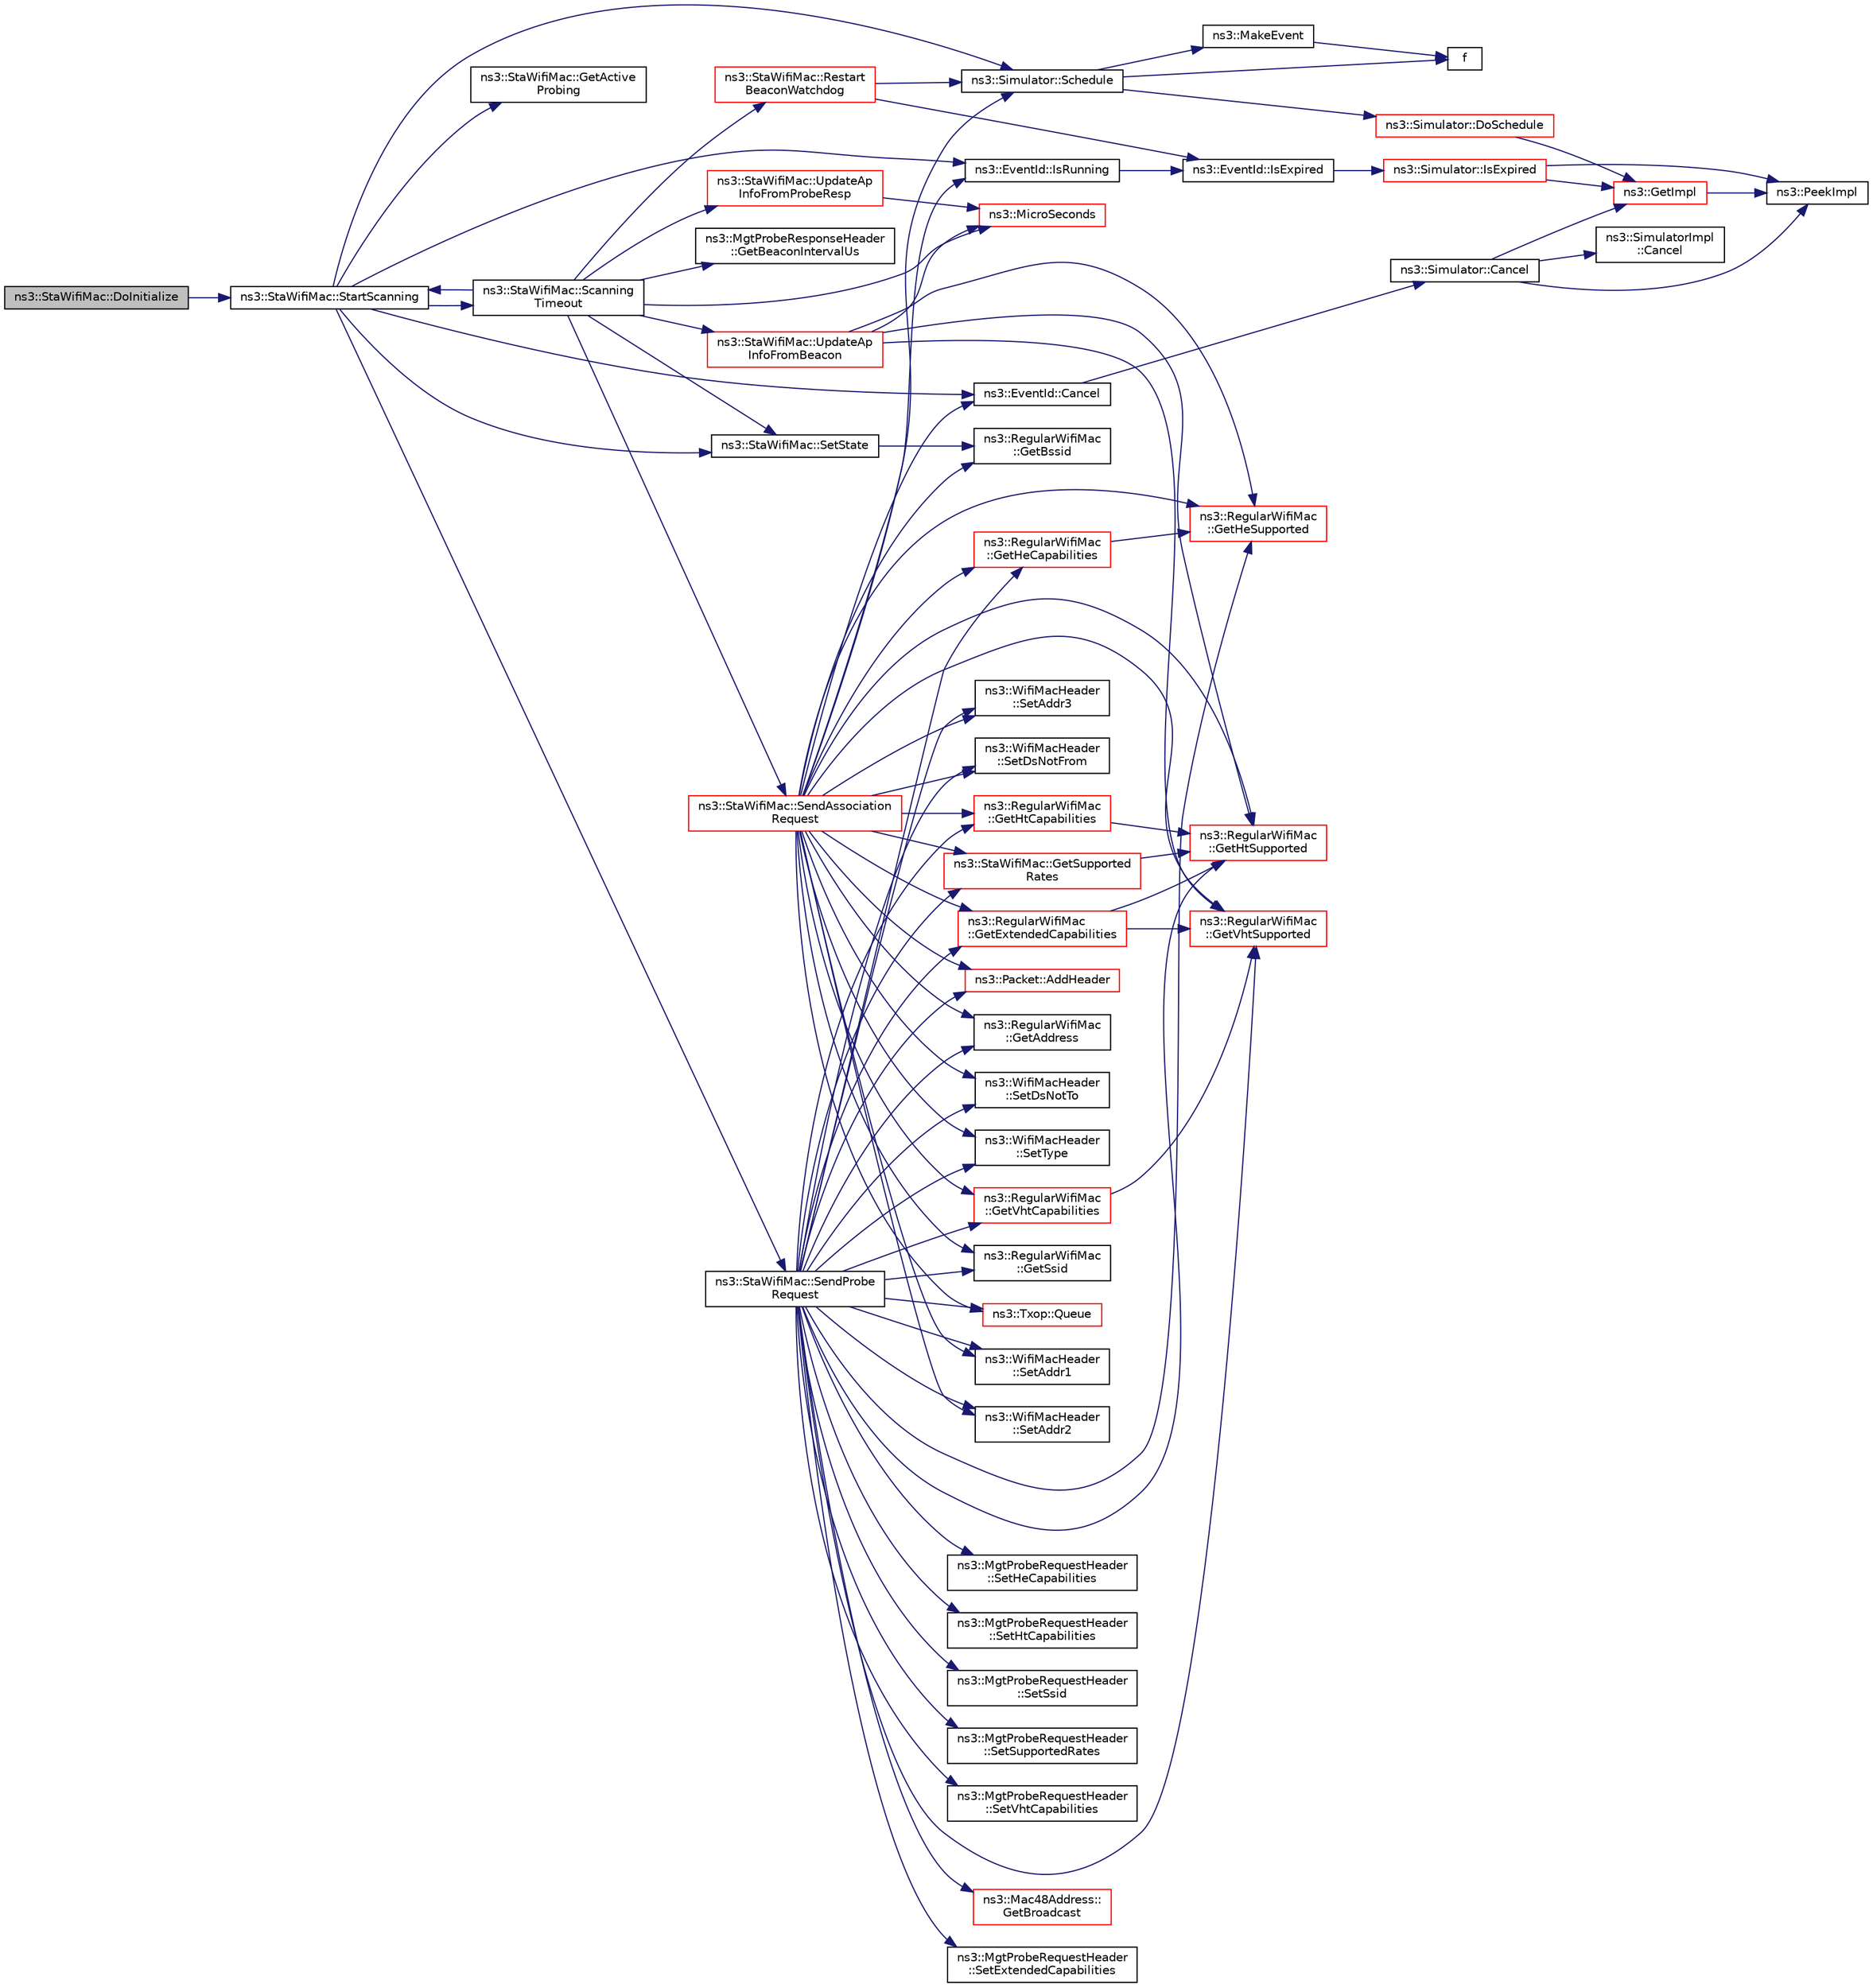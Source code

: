 digraph "ns3::StaWifiMac::DoInitialize"
{
 // LATEX_PDF_SIZE
  edge [fontname="Helvetica",fontsize="10",labelfontname="Helvetica",labelfontsize="10"];
  node [fontname="Helvetica",fontsize="10",shape=record];
  rankdir="LR";
  Node1 [label="ns3::StaWifiMac::DoInitialize",height=0.2,width=0.4,color="black", fillcolor="grey75", style="filled", fontcolor="black",tooltip="Initialize() implementation."];
  Node1 -> Node2 [color="midnightblue",fontsize="10",style="solid",fontname="Helvetica"];
  Node2 [label="ns3::StaWifiMac::StartScanning",height=0.2,width=0.4,color="black", fillcolor="white", style="filled",URL="$classns3_1_1_sta_wifi_mac.html#a9c007448763eb89846914c4c836cacc1",tooltip="Start the scanning process which trigger active or passive scanning based on the active probing flag."];
  Node2 -> Node3 [color="midnightblue",fontsize="10",style="solid",fontname="Helvetica"];
  Node3 [label="ns3::EventId::Cancel",height=0.2,width=0.4,color="black", fillcolor="white", style="filled",URL="$classns3_1_1_event_id.html#a993ae94e48e014e1afd47edb16db7a11",tooltip="This method is syntactic sugar for the ns3::Simulator::Cancel method."];
  Node3 -> Node4 [color="midnightblue",fontsize="10",style="solid",fontname="Helvetica"];
  Node4 [label="ns3::Simulator::Cancel",height=0.2,width=0.4,color="black", fillcolor="white", style="filled",URL="$classns3_1_1_simulator.html#a1b903a62d6117ef28f7ba3c6500689bf",tooltip="Set the cancel bit on this event: the event's associated function will not be invoked when it expires..."];
  Node4 -> Node5 [color="midnightblue",fontsize="10",style="solid",fontname="Helvetica"];
  Node5 [label="ns3::SimulatorImpl\l::Cancel",height=0.2,width=0.4,color="black", fillcolor="white", style="filled",URL="$classns3_1_1_simulator_impl.html#ad117e616c99c915ddac6267a74804807",tooltip="Set the cancel bit on this event: the event's associated function will not be invoked when it expires..."];
  Node4 -> Node6 [color="midnightblue",fontsize="10",style="solid",fontname="Helvetica"];
  Node6 [label="ns3::GetImpl",height=0.2,width=0.4,color="red", fillcolor="white", style="filled",URL="$group__simulator.html#ga42eb4eddad41528d4d99794a3dae3fd0",tooltip="Get the SimulatorImpl singleton."];
  Node6 -> Node55 [color="midnightblue",fontsize="10",style="solid",fontname="Helvetica"];
  Node55 [label="ns3::PeekImpl",height=0.2,width=0.4,color="black", fillcolor="white", style="filled",URL="$group__simulator.html#ga233c5c38de117e4e4a5a9cd168694792",tooltip="Get the static SimulatorImpl instance."];
  Node4 -> Node55 [color="midnightblue",fontsize="10",style="solid",fontname="Helvetica"];
  Node2 -> Node57 [color="midnightblue",fontsize="10",style="solid",fontname="Helvetica"];
  Node57 [label="ns3::StaWifiMac::GetActive\lProbing",height=0.2,width=0.4,color="black", fillcolor="white", style="filled",URL="$classns3_1_1_sta_wifi_mac.html#aebc2fbfa1d215bfd3ff26a7f78b78b98",tooltip="Return whether active probing is enabled."];
  Node2 -> Node58 [color="midnightblue",fontsize="10",style="solid",fontname="Helvetica"];
  Node58 [label="ns3::EventId::IsRunning",height=0.2,width=0.4,color="black", fillcolor="white", style="filled",URL="$classns3_1_1_event_id.html#a8b41e6f8c54db6bede8a7dcaf917074a",tooltip="This method is syntactic sugar for !IsExpired()."];
  Node58 -> Node59 [color="midnightblue",fontsize="10",style="solid",fontname="Helvetica"];
  Node59 [label="ns3::EventId::IsExpired",height=0.2,width=0.4,color="black", fillcolor="white", style="filled",URL="$classns3_1_1_event_id.html#acc25141054209b1a286a5471a51bd0c0",tooltip="This method is syntactic sugar for the ns3::Simulator::IsExpired method."];
  Node59 -> Node60 [color="midnightblue",fontsize="10",style="solid",fontname="Helvetica"];
  Node60 [label="ns3::Simulator::IsExpired",height=0.2,width=0.4,color="red", fillcolor="white", style="filled",URL="$classns3_1_1_simulator.html#a83ac8425c319a29b64f6d3b2ffc61e9c",tooltip="Check if an event has already run or been cancelled."];
  Node60 -> Node6 [color="midnightblue",fontsize="10",style="solid",fontname="Helvetica"];
  Node60 -> Node55 [color="midnightblue",fontsize="10",style="solid",fontname="Helvetica"];
  Node2 -> Node62 [color="midnightblue",fontsize="10",style="solid",fontname="Helvetica"];
  Node62 [label="ns3::StaWifiMac::Scanning\lTimeout",height=0.2,width=0.4,color="black", fillcolor="white", style="filled",URL="$classns3_1_1_sta_wifi_mac.html#a0813f90cc1f856b0907845686caa592f",tooltip="This method is called after wait beacon timeout or wait probe request timeout has occurred."];
  Node62 -> Node63 [color="midnightblue",fontsize="10",style="solid",fontname="Helvetica"];
  Node63 [label="ns3::MgtProbeResponseHeader\l::GetBeaconIntervalUs",height=0.2,width=0.4,color="black", fillcolor="white", style="filled",URL="$classns3_1_1_mgt_probe_response_header.html#ada0562154f9c328afd67b9071e1ac513",tooltip="Return the beacon interval in microseconds unit."];
  Node62 -> Node64 [color="midnightblue",fontsize="10",style="solid",fontname="Helvetica"];
  Node64 [label="ns3::MicroSeconds",height=0.2,width=0.4,color="red", fillcolor="white", style="filled",URL="$group__timecivil.html#ga17465a639c8d1464e76538afdd78a9f0",tooltip="Construct a Time in the indicated unit."];
  Node62 -> Node74 [color="midnightblue",fontsize="10",style="solid",fontname="Helvetica"];
  Node74 [label="ns3::StaWifiMac::Restart\lBeaconWatchdog",height=0.2,width=0.4,color="red", fillcolor="white", style="filled",URL="$classns3_1_1_sta_wifi_mac.html#a873848ee518a0190f8feb3551f3d5969",tooltip="Restarts the beacon timer."];
  Node74 -> Node59 [color="midnightblue",fontsize="10",style="solid",fontname="Helvetica"];
  Node74 -> Node78 [color="midnightblue",fontsize="10",style="solid",fontname="Helvetica"];
  Node78 [label="ns3::Simulator::Schedule",height=0.2,width=0.4,color="black", fillcolor="white", style="filled",URL="$classns3_1_1_simulator.html#a3da7d28335c8ac0e3e86781f766df241",tooltip="Schedule an event to expire after delay."];
  Node78 -> Node79 [color="midnightblue",fontsize="10",style="solid",fontname="Helvetica"];
  Node79 [label="ns3::Simulator::DoSchedule",height=0.2,width=0.4,color="red", fillcolor="white", style="filled",URL="$classns3_1_1_simulator.html#a47af23973938819bdc89cb2807e09ed5",tooltip="Implementation of the various Schedule methods."];
  Node79 -> Node6 [color="midnightblue",fontsize="10",style="solid",fontname="Helvetica"];
  Node78 -> Node88 [color="midnightblue",fontsize="10",style="solid",fontname="Helvetica"];
  Node88 [label="f",height=0.2,width=0.4,color="black", fillcolor="white", style="filled",URL="$80211b_8c.html#ae7ffc1a8f84fa47a0812b2f2b9627132",tooltip=" "];
  Node78 -> Node89 [color="midnightblue",fontsize="10",style="solid",fontname="Helvetica"];
  Node89 [label="ns3::MakeEvent",height=0.2,width=0.4,color="black", fillcolor="white", style="filled",URL="$group__makeeventfnptr.html#ga289a28a2497c18a9bd299e5e2014094b",tooltip="Make an EventImpl from a function pointer taking varying numbers of arguments."];
  Node89 -> Node88 [color="midnightblue",fontsize="10",style="solid",fontname="Helvetica"];
  Node62 -> Node93 [color="midnightblue",fontsize="10",style="solid",fontname="Helvetica"];
  Node93 [label="ns3::StaWifiMac::SendAssociation\lRequest",height=0.2,width=0.4,color="red", fillcolor="white", style="filled",URL="$classns3_1_1_sta_wifi_mac.html#af2ab6272caa11513770336a92cd714bc",tooltip="Forward an association or reassociation request packet to the DCF."];
  Node93 -> Node94 [color="midnightblue",fontsize="10",style="solid",fontname="Helvetica"];
  Node94 [label="ns3::Packet::AddHeader",height=0.2,width=0.4,color="red", fillcolor="white", style="filled",URL="$classns3_1_1_packet.html#a465108c595a0bc592095cbcab1832ed8",tooltip="Add header to this packet."];
  Node93 -> Node3 [color="midnightblue",fontsize="10",style="solid",fontname="Helvetica"];
  Node93 -> Node134 [color="midnightblue",fontsize="10",style="solid",fontname="Helvetica"];
  Node134 [label="ns3::RegularWifiMac\l::GetAddress",height=0.2,width=0.4,color="black", fillcolor="white", style="filled",URL="$classns3_1_1_regular_wifi_mac.html#aec7ede7cc93b6ec04d447b1649ab27e8",tooltip=" "];
  Node93 -> Node91 [color="midnightblue",fontsize="10",style="solid",fontname="Helvetica"];
  Node91 [label="ns3::RegularWifiMac\l::GetBssid",height=0.2,width=0.4,color="black", fillcolor="white", style="filled",URL="$classns3_1_1_regular_wifi_mac.html#ae94a96d4c653e4f0c6e501b54e63ee38",tooltip=" "];
  Node93 -> Node144 [color="midnightblue",fontsize="10",style="solid",fontname="Helvetica"];
  Node144 [label="ns3::RegularWifiMac\l::GetExtendedCapabilities",height=0.2,width=0.4,color="red", fillcolor="white", style="filled",URL="$classns3_1_1_regular_wifi_mac.html#a243c2648b9d9b54cf6b056f1d4124171",tooltip="Return the extended capabilities of the device."];
  Node144 -> Node145 [color="midnightblue",fontsize="10",style="solid",fontname="Helvetica"];
  Node145 [label="ns3::RegularWifiMac\l::GetHtSupported",height=0.2,width=0.4,color="red", fillcolor="white", style="filled",URL="$classns3_1_1_regular_wifi_mac.html#a9b3ffa51f38fbdb175b811dddb83b90e",tooltip="Return whether the device supports HT."];
  Node144 -> Node149 [color="midnightblue",fontsize="10",style="solid",fontname="Helvetica"];
  Node149 [label="ns3::RegularWifiMac\l::GetVhtSupported",height=0.2,width=0.4,color="red", fillcolor="white", style="filled",URL="$classns3_1_1_regular_wifi_mac.html#aec05eb1ee6425e02651bab0cffc4b60a",tooltip="Return whether the device supports VHT."];
  Node93 -> Node154 [color="midnightblue",fontsize="10",style="solid",fontname="Helvetica"];
  Node154 [label="ns3::RegularWifiMac\l::GetHeCapabilities",height=0.2,width=0.4,color="red", fillcolor="white", style="filled",URL="$classns3_1_1_regular_wifi_mac.html#adf97076ae2932e9d28c40e842a338d7d",tooltip="Return the HE capabilities of the device."];
  Node154 -> Node158 [color="midnightblue",fontsize="10",style="solid",fontname="Helvetica"];
  Node158 [label="ns3::RegularWifiMac\l::GetHeSupported",height=0.2,width=0.4,color="red", fillcolor="white", style="filled",URL="$classns3_1_1_regular_wifi_mac.html#a732aef31f554ded767ffec1beb12efe5",tooltip="Return whether the device supports HE."];
  Node93 -> Node158 [color="midnightblue",fontsize="10",style="solid",fontname="Helvetica"];
  Node93 -> Node176 [color="midnightblue",fontsize="10",style="solid",fontname="Helvetica"];
  Node176 [label="ns3::RegularWifiMac\l::GetHtCapabilities",height=0.2,width=0.4,color="red", fillcolor="white", style="filled",URL="$classns3_1_1_regular_wifi_mac.html#ad51001e4ea7ef05fb584002b158a4e3e",tooltip="Return the HT capabilities of the device."];
  Node176 -> Node145 [color="midnightblue",fontsize="10",style="solid",fontname="Helvetica"];
  Node93 -> Node145 [color="midnightblue",fontsize="10",style="solid",fontname="Helvetica"];
  Node93 -> Node196 [color="midnightblue",fontsize="10",style="solid",fontname="Helvetica"];
  Node196 [label="ns3::RegularWifiMac\l::GetSsid",height=0.2,width=0.4,color="black", fillcolor="white", style="filled",URL="$classns3_1_1_regular_wifi_mac.html#acffe8d4db892391c9fe5f2365edeb4b5",tooltip=" "];
  Node93 -> Node197 [color="midnightblue",fontsize="10",style="solid",fontname="Helvetica"];
  Node197 [label="ns3::StaWifiMac::GetSupported\lRates",height=0.2,width=0.4,color="red", fillcolor="white", style="filled",URL="$classns3_1_1_sta_wifi_mac.html#a484da19ff4bb12683c7c77c68f45c458",tooltip="Return an instance of SupportedRates that contains all rates that we support including HT rates."];
  Node197 -> Node145 [color="midnightblue",fontsize="10",style="solid",fontname="Helvetica"];
  Node93 -> Node206 [color="midnightblue",fontsize="10",style="solid",fontname="Helvetica"];
  Node206 [label="ns3::RegularWifiMac\l::GetVhtCapabilities",height=0.2,width=0.4,color="red", fillcolor="white", style="filled",URL="$classns3_1_1_regular_wifi_mac.html#a016a83d8f0d89790ac9c177fa2d6751e",tooltip="Return the VHT capabilities of the device."];
  Node206 -> Node149 [color="midnightblue",fontsize="10",style="solid",fontname="Helvetica"];
  Node93 -> Node149 [color="midnightblue",fontsize="10",style="solid",fontname="Helvetica"];
  Node93 -> Node58 [color="midnightblue",fontsize="10",style="solid",fontname="Helvetica"];
  Node93 -> Node221 [color="midnightblue",fontsize="10",style="solid",fontname="Helvetica"];
  Node221 [label="ns3::Txop::Queue",height=0.2,width=0.4,color="red", fillcolor="white", style="filled",URL="$classns3_1_1_txop.html#ae0a0bbafaed367559bce8c10c184666f",tooltip=" "];
  Node93 -> Node78 [color="midnightblue",fontsize="10",style="solid",fontname="Helvetica"];
  Node93 -> Node339 [color="midnightblue",fontsize="10",style="solid",fontname="Helvetica"];
  Node339 [label="ns3::WifiMacHeader\l::SetAddr1",height=0.2,width=0.4,color="black", fillcolor="white", style="filled",URL="$classns3_1_1_wifi_mac_header.html#a6478a02b80d5c01657714c5c7a0ae1cb",tooltip="Fill the Address 1 field with the given address."];
  Node93 -> Node340 [color="midnightblue",fontsize="10",style="solid",fontname="Helvetica"];
  Node340 [label="ns3::WifiMacHeader\l::SetAddr2",height=0.2,width=0.4,color="black", fillcolor="white", style="filled",URL="$classns3_1_1_wifi_mac_header.html#ab6a0efdc43d39b5da5d17eae9665271d",tooltip="Fill the Address 2 field with the given address."];
  Node93 -> Node341 [color="midnightblue",fontsize="10",style="solid",fontname="Helvetica"];
  Node341 [label="ns3::WifiMacHeader\l::SetAddr3",height=0.2,width=0.4,color="black", fillcolor="white", style="filled",URL="$classns3_1_1_wifi_mac_header.html#ace2fd1624db247bd42cbe9182996bb0e",tooltip="Fill the Address 3 field with the given address."];
  Node93 -> Node345 [color="midnightblue",fontsize="10",style="solid",fontname="Helvetica"];
  Node345 [label="ns3::WifiMacHeader\l::SetDsNotFrom",height=0.2,width=0.4,color="black", fillcolor="white", style="filled",URL="$classns3_1_1_wifi_mac_header.html#a02edeb349da4aacc6b376fcf76ff99cc",tooltip="Un-set the From DS bit in the Frame Control field."];
  Node93 -> Node346 [color="midnightblue",fontsize="10",style="solid",fontname="Helvetica"];
  Node346 [label="ns3::WifiMacHeader\l::SetDsNotTo",height=0.2,width=0.4,color="black", fillcolor="white", style="filled",URL="$classns3_1_1_wifi_mac_header.html#a977cd5a09062bfc3660a23acdebd75ec",tooltip="Un-set the To DS bit in the Frame Control field."];
  Node93 -> Node359 [color="midnightblue",fontsize="10",style="solid",fontname="Helvetica"];
  Node359 [label="ns3::WifiMacHeader\l::SetType",height=0.2,width=0.4,color="black", fillcolor="white", style="filled",URL="$classns3_1_1_wifi_mac_header.html#a71172371f11f1cfcb3912bb03134c285",tooltip="Set Type/Subtype values with the correct values depending on the given type."];
  Node62 -> Node90 [color="midnightblue",fontsize="10",style="solid",fontname="Helvetica"];
  Node90 [label="ns3::StaWifiMac::SetState",height=0.2,width=0.4,color="black", fillcolor="white", style="filled",URL="$classns3_1_1_sta_wifi_mac.html#a1253ad1bd7821a1aedab2a7c847993b9",tooltip="Set the current MAC state."];
  Node90 -> Node91 [color="midnightblue",fontsize="10",style="solid",fontname="Helvetica"];
  Node62 -> Node2 [color="midnightblue",fontsize="10",style="solid",fontname="Helvetica"];
  Node62 -> Node362 [color="midnightblue",fontsize="10",style="solid",fontname="Helvetica"];
  Node362 [label="ns3::StaWifiMac::UpdateAp\lInfoFromBeacon",height=0.2,width=0.4,color="red", fillcolor="white", style="filled",URL="$classns3_1_1_sta_wifi_mac.html#a242fea4aa708280497d93f94dbb8a142",tooltip="Update associated AP's information from beacon."];
  Node362 -> Node158 [color="midnightblue",fontsize="10",style="solid",fontname="Helvetica"];
  Node362 -> Node145 [color="midnightblue",fontsize="10",style="solid",fontname="Helvetica"];
  Node362 -> Node149 [color="midnightblue",fontsize="10",style="solid",fontname="Helvetica"];
  Node362 -> Node64 [color="midnightblue",fontsize="10",style="solid",fontname="Helvetica"];
  Node62 -> Node431 [color="midnightblue",fontsize="10",style="solid",fontname="Helvetica"];
  Node431 [label="ns3::StaWifiMac::UpdateAp\lInfoFromProbeResp",height=0.2,width=0.4,color="red", fillcolor="white", style="filled",URL="$classns3_1_1_sta_wifi_mac.html#a1a40177fb80bfd5029f083d53b42f787",tooltip="Update AP's information from probe response."];
  Node431 -> Node64 [color="midnightblue",fontsize="10",style="solid",fontname="Helvetica"];
  Node2 -> Node78 [color="midnightblue",fontsize="10",style="solid",fontname="Helvetica"];
  Node2 -> Node437 [color="midnightblue",fontsize="10",style="solid",fontname="Helvetica"];
  Node437 [label="ns3::StaWifiMac::SendProbe\lRequest",height=0.2,width=0.4,color="black", fillcolor="white", style="filled",URL="$classns3_1_1_sta_wifi_mac.html#a2280584632094368d217112ceb2c4e44",tooltip="Forward a probe request packet to the DCF."];
  Node437 -> Node94 [color="midnightblue",fontsize="10",style="solid",fontname="Helvetica"];
  Node437 -> Node134 [color="midnightblue",fontsize="10",style="solid",fontname="Helvetica"];
  Node437 -> Node438 [color="midnightblue",fontsize="10",style="solid",fontname="Helvetica"];
  Node438 [label="ns3::Mac48Address::\lGetBroadcast",height=0.2,width=0.4,color="red", fillcolor="white", style="filled",URL="$classns3_1_1_mac48_address.html#a55156e302c6bf950c0b558365adbde84",tooltip=" "];
  Node437 -> Node144 [color="midnightblue",fontsize="10",style="solid",fontname="Helvetica"];
  Node437 -> Node154 [color="midnightblue",fontsize="10",style="solid",fontname="Helvetica"];
  Node437 -> Node158 [color="midnightblue",fontsize="10",style="solid",fontname="Helvetica"];
  Node437 -> Node176 [color="midnightblue",fontsize="10",style="solid",fontname="Helvetica"];
  Node437 -> Node145 [color="midnightblue",fontsize="10",style="solid",fontname="Helvetica"];
  Node437 -> Node196 [color="midnightblue",fontsize="10",style="solid",fontname="Helvetica"];
  Node437 -> Node197 [color="midnightblue",fontsize="10",style="solid",fontname="Helvetica"];
  Node437 -> Node206 [color="midnightblue",fontsize="10",style="solid",fontname="Helvetica"];
  Node437 -> Node149 [color="midnightblue",fontsize="10",style="solid",fontname="Helvetica"];
  Node437 -> Node221 [color="midnightblue",fontsize="10",style="solid",fontname="Helvetica"];
  Node437 -> Node339 [color="midnightblue",fontsize="10",style="solid",fontname="Helvetica"];
  Node437 -> Node340 [color="midnightblue",fontsize="10",style="solid",fontname="Helvetica"];
  Node437 -> Node341 [color="midnightblue",fontsize="10",style="solid",fontname="Helvetica"];
  Node437 -> Node345 [color="midnightblue",fontsize="10",style="solid",fontname="Helvetica"];
  Node437 -> Node346 [color="midnightblue",fontsize="10",style="solid",fontname="Helvetica"];
  Node437 -> Node440 [color="midnightblue",fontsize="10",style="solid",fontname="Helvetica"];
  Node440 [label="ns3::MgtProbeRequestHeader\l::SetExtendedCapabilities",height=0.2,width=0.4,color="black", fillcolor="white", style="filled",URL="$classns3_1_1_mgt_probe_request_header.html#ae1e109d2c62696deafa51e076bbd0e6a",tooltip="Set the extended capabilities."];
  Node437 -> Node441 [color="midnightblue",fontsize="10",style="solid",fontname="Helvetica"];
  Node441 [label="ns3::MgtProbeRequestHeader\l::SetHeCapabilities",height=0.2,width=0.4,color="black", fillcolor="white", style="filled",URL="$classns3_1_1_mgt_probe_request_header.html#a06a15707e05bef8a067899a8bde84479",tooltip="Set the HE capabilities."];
  Node437 -> Node442 [color="midnightblue",fontsize="10",style="solid",fontname="Helvetica"];
  Node442 [label="ns3::MgtProbeRequestHeader\l::SetHtCapabilities",height=0.2,width=0.4,color="black", fillcolor="white", style="filled",URL="$classns3_1_1_mgt_probe_request_header.html#a95c2910ed11c9715fafb4e55b3418846",tooltip="Set the HT capabilities."];
  Node437 -> Node443 [color="midnightblue",fontsize="10",style="solid",fontname="Helvetica"];
  Node443 [label="ns3::MgtProbeRequestHeader\l::SetSsid",height=0.2,width=0.4,color="black", fillcolor="white", style="filled",URL="$classns3_1_1_mgt_probe_request_header.html#a438054e5d02100f044ed1a81a53f8653",tooltip="Set the Service Set Identifier (SSID)."];
  Node437 -> Node444 [color="midnightblue",fontsize="10",style="solid",fontname="Helvetica"];
  Node444 [label="ns3::MgtProbeRequestHeader\l::SetSupportedRates",height=0.2,width=0.4,color="black", fillcolor="white", style="filled",URL="$classns3_1_1_mgt_probe_request_header.html#a48156bc2427fcc8c631fabb4027c7ed1",tooltip="Set the supported rates."];
  Node437 -> Node359 [color="midnightblue",fontsize="10",style="solid",fontname="Helvetica"];
  Node437 -> Node445 [color="midnightblue",fontsize="10",style="solid",fontname="Helvetica"];
  Node445 [label="ns3::MgtProbeRequestHeader\l::SetVhtCapabilities",height=0.2,width=0.4,color="black", fillcolor="white", style="filled",URL="$classns3_1_1_mgt_probe_request_header.html#a6472b0004e4d3ac9a7ae2b298e6986c9",tooltip="Set the VHT capabilities."];
  Node2 -> Node90 [color="midnightblue",fontsize="10",style="solid",fontname="Helvetica"];
}
